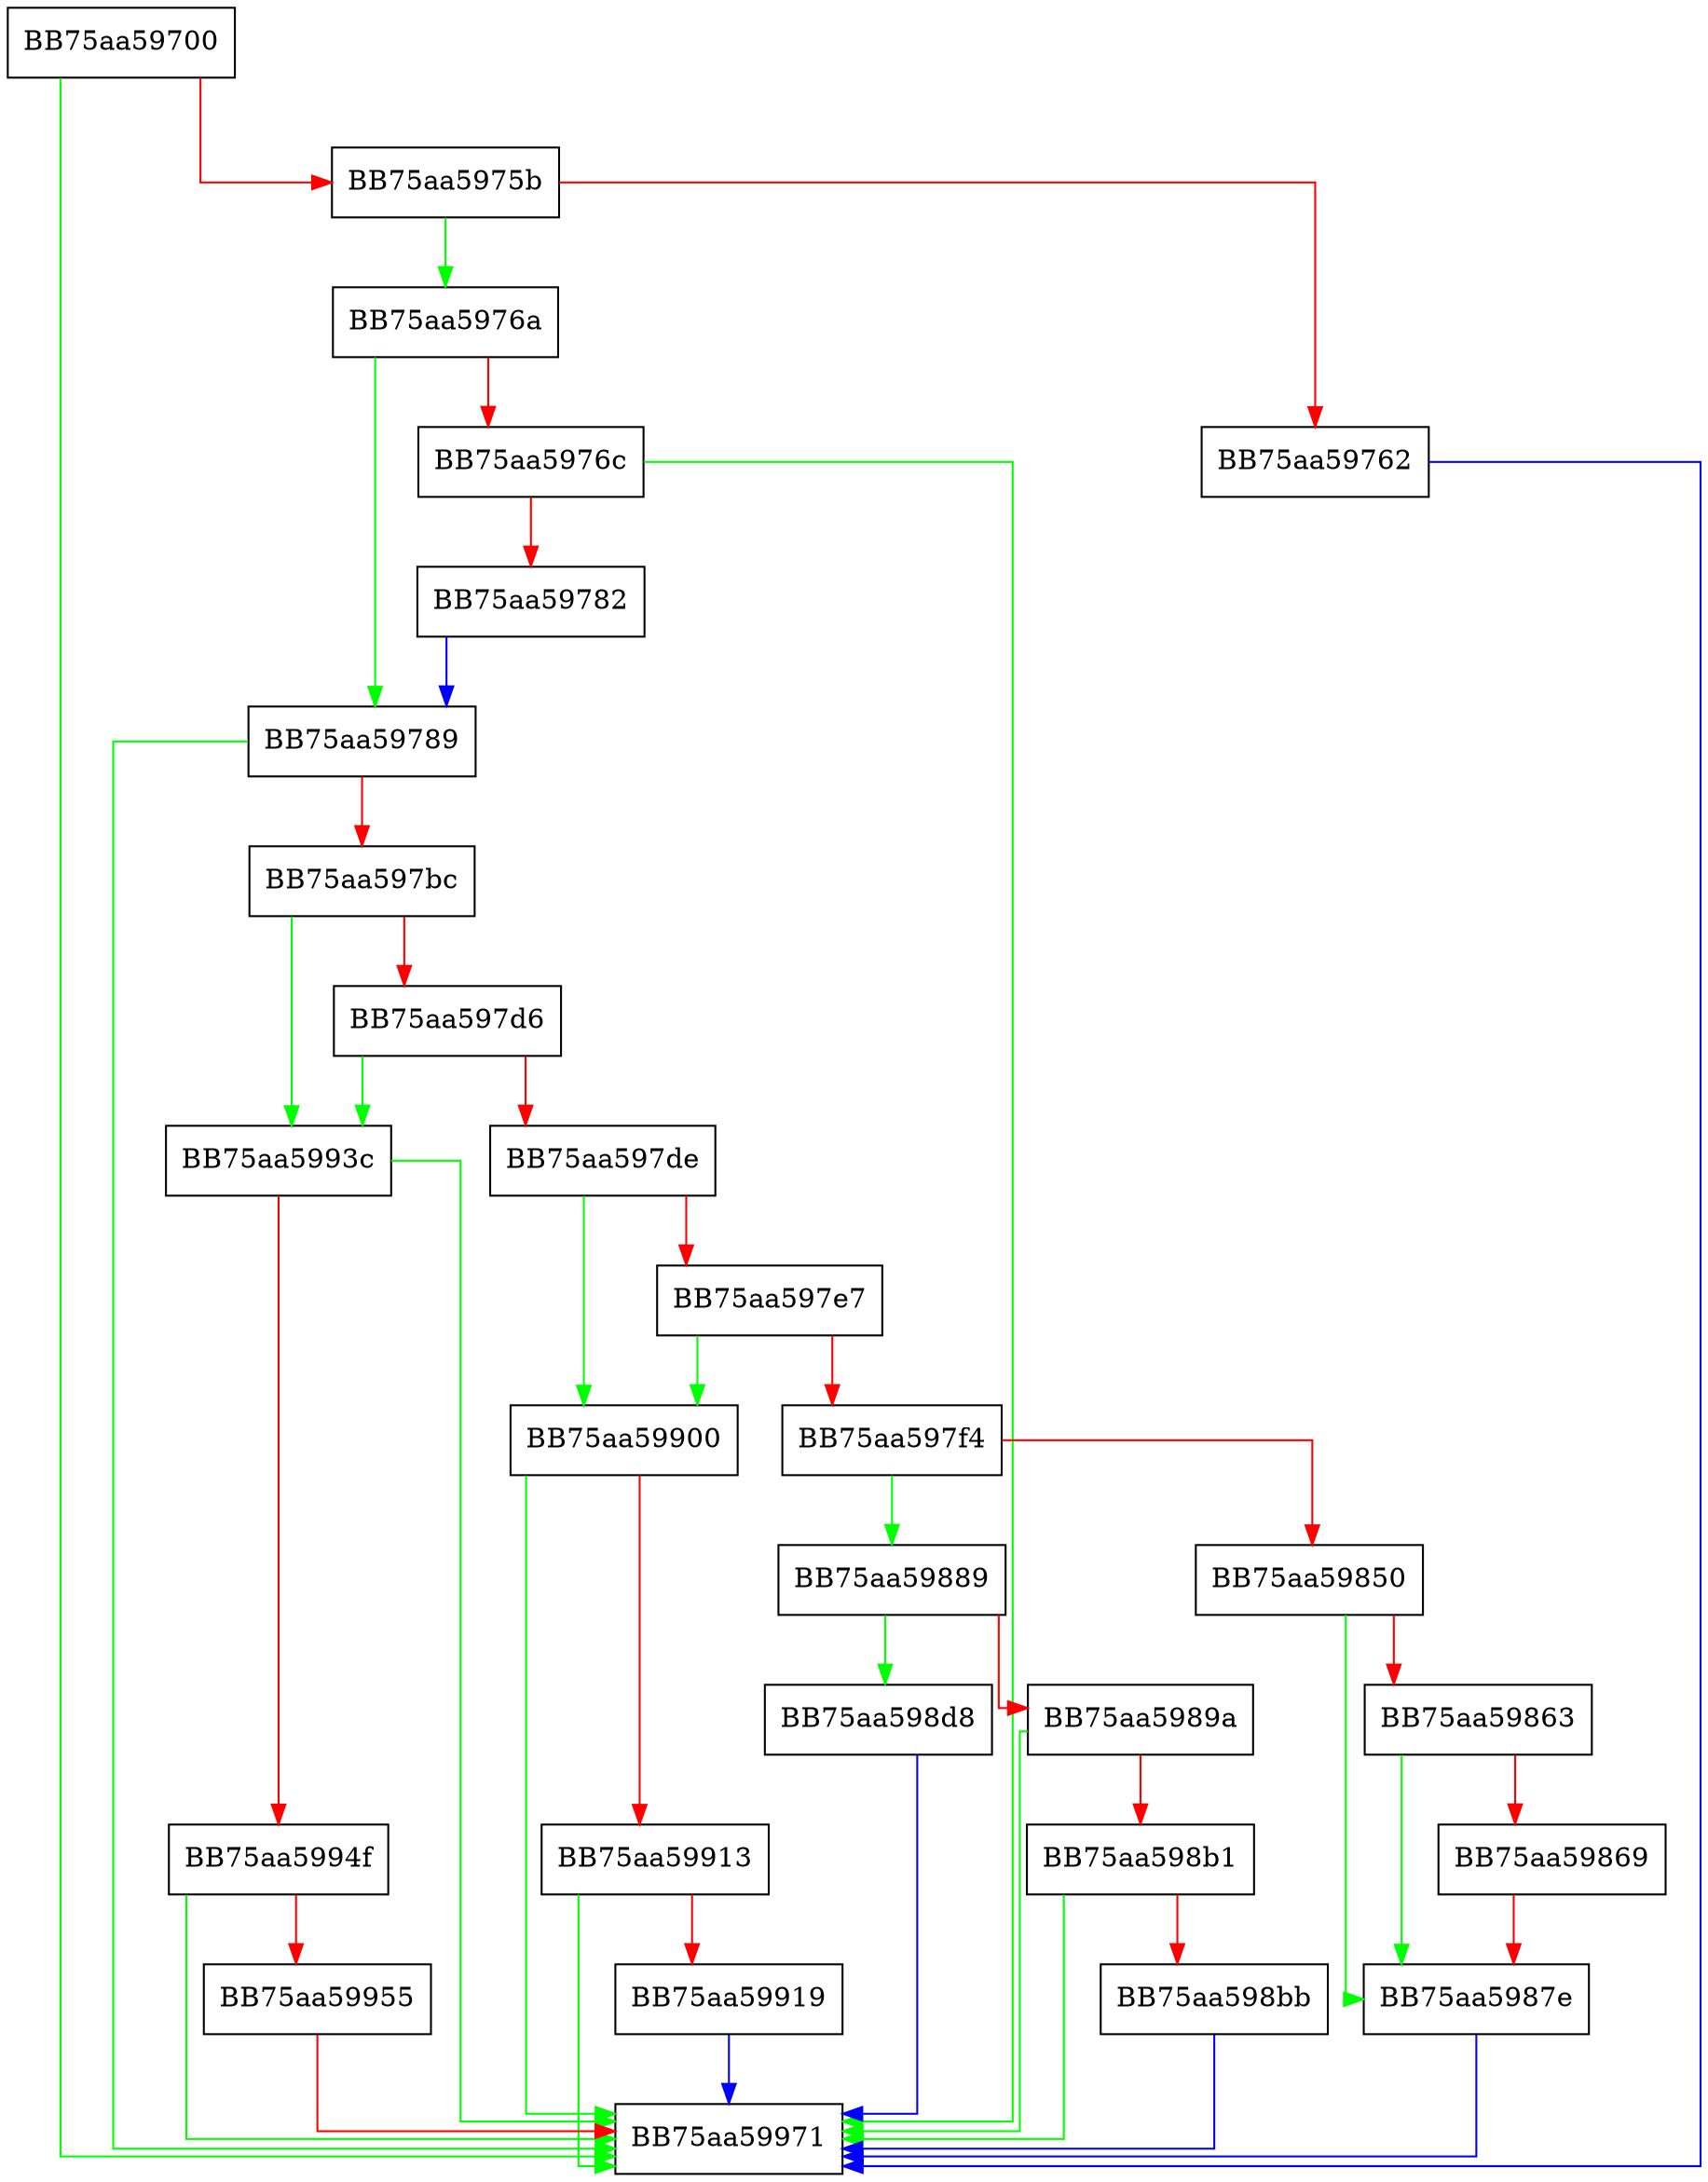 digraph DoUnpack {
  node [shape="box"];
  graph [splines=ortho];
  BB75aa59700 -> BB75aa59971 [color="green"];
  BB75aa59700 -> BB75aa5975b [color="red"];
  BB75aa5975b -> BB75aa5976a [color="green"];
  BB75aa5975b -> BB75aa59762 [color="red"];
  BB75aa59762 -> BB75aa59971 [color="blue"];
  BB75aa5976a -> BB75aa59789 [color="green"];
  BB75aa5976a -> BB75aa5976c [color="red"];
  BB75aa5976c -> BB75aa59971 [color="green"];
  BB75aa5976c -> BB75aa59782 [color="red"];
  BB75aa59782 -> BB75aa59789 [color="blue"];
  BB75aa59789 -> BB75aa59971 [color="green"];
  BB75aa59789 -> BB75aa597bc [color="red"];
  BB75aa597bc -> BB75aa5993c [color="green"];
  BB75aa597bc -> BB75aa597d6 [color="red"];
  BB75aa597d6 -> BB75aa5993c [color="green"];
  BB75aa597d6 -> BB75aa597de [color="red"];
  BB75aa597de -> BB75aa59900 [color="green"];
  BB75aa597de -> BB75aa597e7 [color="red"];
  BB75aa597e7 -> BB75aa59900 [color="green"];
  BB75aa597e7 -> BB75aa597f4 [color="red"];
  BB75aa597f4 -> BB75aa59889 [color="green"];
  BB75aa597f4 -> BB75aa59850 [color="red"];
  BB75aa59850 -> BB75aa5987e [color="green"];
  BB75aa59850 -> BB75aa59863 [color="red"];
  BB75aa59863 -> BB75aa5987e [color="green"];
  BB75aa59863 -> BB75aa59869 [color="red"];
  BB75aa59869 -> BB75aa5987e [color="red"];
  BB75aa5987e -> BB75aa59971 [color="blue"];
  BB75aa59889 -> BB75aa598d8 [color="green"];
  BB75aa59889 -> BB75aa5989a [color="red"];
  BB75aa5989a -> BB75aa59971 [color="green"];
  BB75aa5989a -> BB75aa598b1 [color="red"];
  BB75aa598b1 -> BB75aa59971 [color="green"];
  BB75aa598b1 -> BB75aa598bb [color="red"];
  BB75aa598bb -> BB75aa59971 [color="blue"];
  BB75aa598d8 -> BB75aa59971 [color="blue"];
  BB75aa59900 -> BB75aa59971 [color="green"];
  BB75aa59900 -> BB75aa59913 [color="red"];
  BB75aa59913 -> BB75aa59971 [color="green"];
  BB75aa59913 -> BB75aa59919 [color="red"];
  BB75aa59919 -> BB75aa59971 [color="blue"];
  BB75aa5993c -> BB75aa59971 [color="green"];
  BB75aa5993c -> BB75aa5994f [color="red"];
  BB75aa5994f -> BB75aa59971 [color="green"];
  BB75aa5994f -> BB75aa59955 [color="red"];
  BB75aa59955 -> BB75aa59971 [color="red"];
}